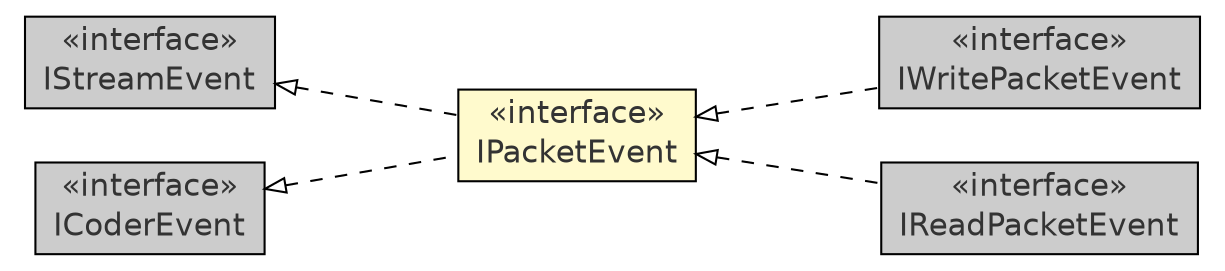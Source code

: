 #!/usr/local/bin/dot
#
# Class diagram 
# Generated by UmlGraph version 4.8 (http://www.spinellis.gr/sw/umlgraph)
#

digraph G {
	edge [fontname="Helvetica",fontsize=10,labelfontname="Helvetica",labelfontsize=10];
	node [fontname="Helvetica",fontsize=10,shape=plaintext];
	rankdir=LR;
	ranksep=1;
	// com.xuggle.mediatool.event.IStreamEvent
	c21485 [label=<<table border="0" cellborder="1" cellspacing="0" cellpadding="2" port="p" bgcolor="grey80" href="./IStreamEvent.html">
		<tr><td><table border="0" cellspacing="0" cellpadding="1">
			<tr><td> &laquo;interface&raquo; </td></tr>
			<tr><td> IStreamEvent </td></tr>
		</table></td></tr>
		</table>>, fontname="Helvetica", fontcolor="grey20", fontsize=15.0];
	// com.xuggle.mediatool.event.IWritePacketEvent
	c21496 [label=<<table border="0" cellborder="1" cellspacing="0" cellpadding="2" port="p" bgcolor="grey80" href="./IWritePacketEvent.html">
		<tr><td><table border="0" cellspacing="0" cellpadding="1">
			<tr><td> &laquo;interface&raquo; </td></tr>
			<tr><td> IWritePacketEvent </td></tr>
		</table></td></tr>
		</table>>, fontname="Helvetica", fontcolor="grey20", fontsize=15.0];
	// com.xuggle.mediatool.event.IPacketEvent
	c21500 [label=<<table border="0" cellborder="1" cellspacing="0" cellpadding="2" port="p" bgcolor="lemonChiffon" href="./IPacketEvent.html">
		<tr><td><table border="0" cellspacing="0" cellpadding="1">
			<tr><td> &laquo;interface&raquo; </td></tr>
			<tr><td> IPacketEvent </td></tr>
		</table></td></tr>
		</table>>, fontname="Helvetica", fontcolor="grey20", fontsize=15.0];
	// com.xuggle.mediatool.event.ICoderEvent
	c21505 [label=<<table border="0" cellborder="1" cellspacing="0" cellpadding="2" port="p" bgcolor="grey80" href="./ICoderEvent.html">
		<tr><td><table border="0" cellspacing="0" cellpadding="1">
			<tr><td> &laquo;interface&raquo; </td></tr>
			<tr><td> ICoderEvent </td></tr>
		</table></td></tr>
		</table>>, fontname="Helvetica", fontcolor="grey20", fontsize=15.0];
	// com.xuggle.mediatool.event.IReadPacketEvent
	c21509 [label=<<table border="0" cellborder="1" cellspacing="0" cellpadding="2" port="p" bgcolor="grey80" href="./IReadPacketEvent.html">
		<tr><td><table border="0" cellspacing="0" cellpadding="1">
			<tr><td> &laquo;interface&raquo; </td></tr>
			<tr><td> IReadPacketEvent </td></tr>
		</table></td></tr>
		</table>>, fontname="Helvetica", fontcolor="grey20", fontsize=15.0];
	//com.xuggle.mediatool.event.IWritePacketEvent implements com.xuggle.mediatool.event.IPacketEvent
	c21500:p -> c21496:p [dir=back,arrowtail=empty,style=dashed];
	//com.xuggle.mediatool.event.IPacketEvent implements com.xuggle.mediatool.event.IStreamEvent
	c21485:p -> c21500:p [dir=back,arrowtail=empty,style=dashed];
	//com.xuggle.mediatool.event.IPacketEvent implements com.xuggle.mediatool.event.ICoderEvent
	c21505:p -> c21500:p [dir=back,arrowtail=empty,style=dashed];
	//com.xuggle.mediatool.event.IReadPacketEvent implements com.xuggle.mediatool.event.IPacketEvent
	c21500:p -> c21509:p [dir=back,arrowtail=empty,style=dashed];
}


